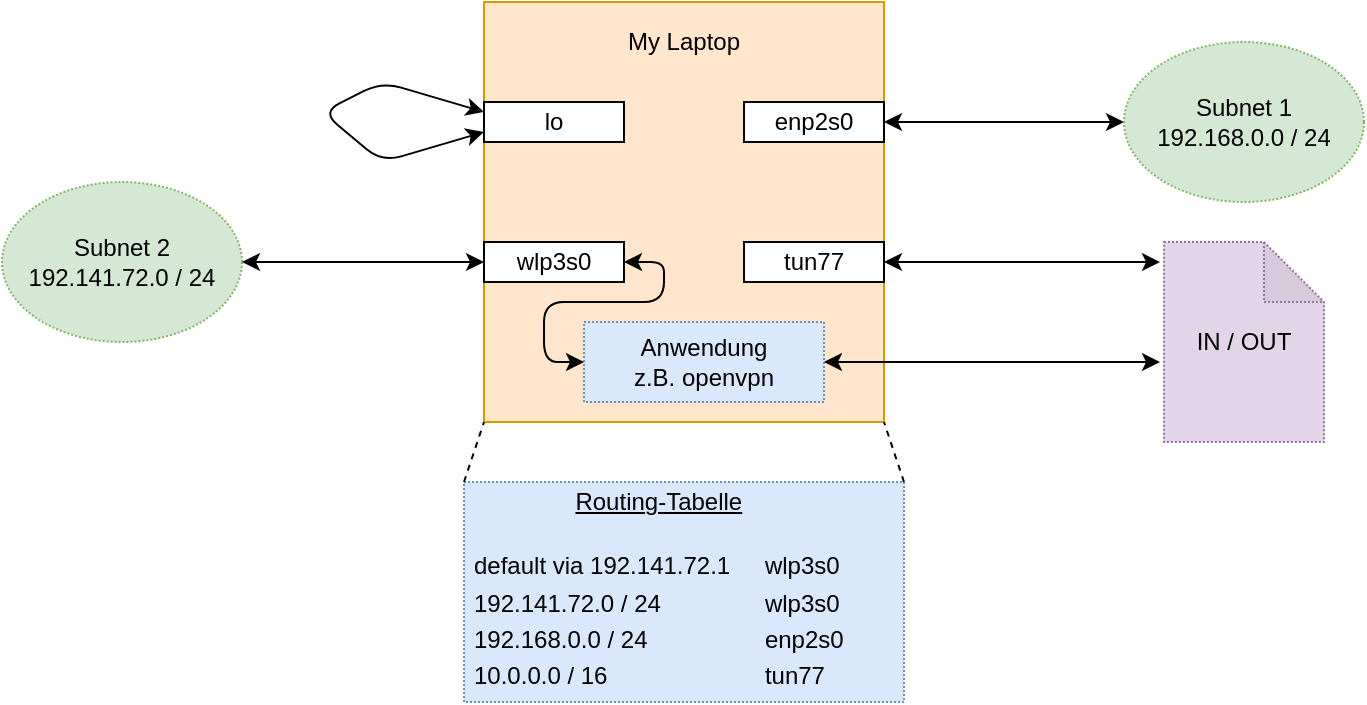 <mxfile version="13.1.3" type="device"><diagram id="mTR3eeZslA38LbpubZwY" name="Page-1"><mxGraphModel dx="1422" dy="719" grid="1" gridSize="10" guides="1" tooltips="1" connect="1" arrows="1" fold="1" page="1" pageScale="1" pageWidth="827" pageHeight="1169" math="0" shadow="0"><root><mxCell id="0"/><mxCell id="1" parent="0"/><mxCell id="c8VMt_4rHZl9TdgviUKY-1" value="" style="rounded=0;whiteSpace=wrap;html=1;fillColor=#ffe6cc;strokeColor=#d79b00;" vertex="1" parent="1"><mxGeometry x="320" y="170" width="200" height="210" as="geometry"/></mxCell><mxCell id="c8VMt_4rHZl9TdgviUKY-2" value="My Laptop" style="text;html=1;strokeColor=none;fillColor=none;align=center;verticalAlign=middle;whiteSpace=wrap;rounded=0;" vertex="1" parent="1"><mxGeometry x="380" y="180" width="80" height="20" as="geometry"/></mxCell><mxCell id="c8VMt_4rHZl9TdgviUKY-3" value="lo" style="rounded=0;whiteSpace=wrap;html=1;" vertex="1" parent="1"><mxGeometry x="320" y="220" width="70" height="20" as="geometry"/></mxCell><mxCell id="c8VMt_4rHZl9TdgviUKY-4" value="enp2s0" style="rounded=0;whiteSpace=wrap;html=1;" vertex="1" parent="1"><mxGeometry x="450" y="220" width="70" height="20" as="geometry"/></mxCell><mxCell id="c8VMt_4rHZl9TdgviUKY-5" value="wlp3s0" style="rounded=0;whiteSpace=wrap;html=1;" vertex="1" parent="1"><mxGeometry x="320" y="290" width="70" height="20" as="geometry"/></mxCell><mxCell id="c8VMt_4rHZl9TdgviUKY-6" value="Subnet 2&lt;br&gt;192.141.72.0 / 24" style="ellipse;whiteSpace=wrap;html=1;dashed=1;dashPattern=1 1;fillColor=#d5e8d4;strokeColor=#82b366;" vertex="1" parent="1"><mxGeometry x="79" y="260" width="120" height="80" as="geometry"/></mxCell><mxCell id="c8VMt_4rHZl9TdgviUKY-8" value="" style="endArrow=classic;startArrow=classic;html=1;entryX=0;entryY=0.5;entryDx=0;entryDy=0;exitX=1;exitY=0.5;exitDx=0;exitDy=0;" edge="1" parent="1" source="c8VMt_4rHZl9TdgviUKY-4" target="c8VMt_4rHZl9TdgviUKY-10"><mxGeometry width="50" height="50" relative="1" as="geometry"><mxPoint x="389" y="290" as="sourcePoint"/><mxPoint x="439" y="240" as="targetPoint"/></mxGeometry></mxCell><mxCell id="c8VMt_4rHZl9TdgviUKY-9" value="" style="endArrow=classic;startArrow=classic;html=1;exitX=1;exitY=0.5;exitDx=0;exitDy=0;entryX=0;entryY=0.5;entryDx=0;entryDy=0;" edge="1" parent="1" source="c8VMt_4rHZl9TdgviUKY-6" target="c8VMt_4rHZl9TdgviUKY-5"><mxGeometry width="50" height="50" relative="1" as="geometry"><mxPoint x="389" y="290" as="sourcePoint"/><mxPoint x="439" y="240" as="targetPoint"/></mxGeometry></mxCell><mxCell id="c8VMt_4rHZl9TdgviUKY-10" value="Subnet 1&lt;br&gt;192.168.0.0 / 24" style="ellipse;whiteSpace=wrap;html=1;dashed=1;dashPattern=1 1;fillColor=#d5e8d4;strokeColor=#82b366;" vertex="1" parent="1"><mxGeometry x="640" y="190" width="120" height="80" as="geometry"/></mxCell><mxCell id="c8VMt_4rHZl9TdgviUKY-11" value="" style="endArrow=classic;startArrow=classic;html=1;entryX=0;entryY=0.25;entryDx=0;entryDy=0;exitX=0;exitY=0.75;exitDx=0;exitDy=0;" edge="1" parent="1" source="c8VMt_4rHZl9TdgviUKY-3" target="c8VMt_4rHZl9TdgviUKY-3"><mxGeometry width="50" height="50" relative="1" as="geometry"><mxPoint x="239" y="290" as="sourcePoint"/><mxPoint x="439" y="240" as="targetPoint"/><Array as="points"><mxPoint x="269" y="250"/><mxPoint x="239" y="225"/><mxPoint x="269" y="210"/></Array></mxGeometry></mxCell><mxCell id="c8VMt_4rHZl9TdgviUKY-12" value="&lt;div style=&quot;text-align: center&quot;&gt;&lt;span&gt;&lt;u&gt;Routing-Tabelle&lt;/u&gt;&lt;/span&gt;&lt;/div&gt;&lt;div&gt;&lt;span&gt;&lt;u&gt;&lt;br&gt;&lt;/u&gt;&lt;/span&gt;&lt;/div&gt;&lt;table&gt;&lt;tbody&gt;&lt;tr&gt;&lt;td&gt;default via 192.141.72.1&amp;nbsp; &amp;nbsp;&amp;nbsp;&lt;br&gt;&lt;/td&gt;&lt;td&gt;wlp3s0&lt;br&gt;&lt;/td&gt;&lt;/tr&gt;&lt;tr&gt;&lt;td&gt;192.141.72.0 / 24&lt;br&gt;&lt;/td&gt;&lt;td&gt;wlp3s0&lt;br&gt;&lt;/td&gt;&lt;/tr&gt;&lt;tr&gt;&lt;td&gt;192.168.0.0 / 24&lt;br&gt;&lt;/td&gt;&lt;td&gt;enp2s0&lt;br&gt;&lt;/td&gt;&lt;/tr&gt;&lt;tr&gt;&lt;td&gt;10.0.0.0 / 16&lt;/td&gt;&lt;td&gt;tun77&lt;/td&gt;&lt;/tr&gt;&lt;/tbody&gt;&lt;/table&gt;" style="rounded=0;whiteSpace=wrap;html=1;dashed=1;dashPattern=1 1;fillColor=#dae8fc;strokeColor=#6c8ebf;align=left;" vertex="1" parent="1"><mxGeometry x="310" y="410" width="220" height="110" as="geometry"/></mxCell><mxCell id="c8VMt_4rHZl9TdgviUKY-13" value="" style="endArrow=none;dashed=1;html=1;exitX=0;exitY=0;exitDx=0;exitDy=0;entryX=0;entryY=1;entryDx=0;entryDy=0;" edge="1" parent="1" source="c8VMt_4rHZl9TdgviUKY-12" target="c8VMt_4rHZl9TdgviUKY-1"><mxGeometry width="50" height="50" relative="1" as="geometry"><mxPoint x="390" y="450" as="sourcePoint"/><mxPoint x="440" y="400" as="targetPoint"/></mxGeometry></mxCell><mxCell id="c8VMt_4rHZl9TdgviUKY-14" value="" style="endArrow=none;dashed=1;html=1;exitX=1;exitY=0;exitDx=0;exitDy=0;entryX=1;entryY=1;entryDx=0;entryDy=0;" edge="1" parent="1" source="c8VMt_4rHZl9TdgviUKY-12" target="c8VMt_4rHZl9TdgviUKY-1"><mxGeometry width="50" height="50" relative="1" as="geometry"><mxPoint x="260.0" y="440" as="sourcePoint"/><mxPoint x="330" y="390" as="targetPoint"/></mxGeometry></mxCell><mxCell id="c8VMt_4rHZl9TdgviUKY-15" value="tun77" style="rounded=0;whiteSpace=wrap;html=1;" vertex="1" parent="1"><mxGeometry x="450" y="290" width="70" height="20" as="geometry"/></mxCell><mxCell id="c8VMt_4rHZl9TdgviUKY-16" value="IN / OUT" style="shape=note;whiteSpace=wrap;html=1;backgroundOutline=1;darkOpacity=0.05;dashed=1;dashPattern=1 1;fillColor=#e1d5e7;strokeColor=#9673a6;" vertex="1" parent="1"><mxGeometry x="660" y="290" width="80" height="100" as="geometry"/></mxCell><mxCell id="c8VMt_4rHZl9TdgviUKY-17" value="" style="endArrow=classic;startArrow=classic;html=1;exitX=1;exitY=0.5;exitDx=0;exitDy=0;" edge="1" parent="1" source="c8VMt_4rHZl9TdgviUKY-15"><mxGeometry width="50" height="50" relative="1" as="geometry"><mxPoint x="390" y="390" as="sourcePoint"/><mxPoint x="658" y="300" as="targetPoint"/></mxGeometry></mxCell><mxCell id="c8VMt_4rHZl9TdgviUKY-18" value="Anwendung&lt;br&gt;z.B. openvpn" style="rounded=0;whiteSpace=wrap;html=1;dashed=1;dashPattern=1 1;fillColor=#dae8fc;strokeColor=#6c8ebf;" vertex="1" parent="1"><mxGeometry x="370" y="330" width="120" height="40" as="geometry"/></mxCell><mxCell id="c8VMt_4rHZl9TdgviUKY-19" value="" style="endArrow=classic;startArrow=classic;html=1;entryX=-0.025;entryY=0.6;entryDx=0;entryDy=0;entryPerimeter=0;exitX=1;exitY=0.5;exitDx=0;exitDy=0;" edge="1" parent="1" source="c8VMt_4rHZl9TdgviUKY-18" target="c8VMt_4rHZl9TdgviUKY-16"><mxGeometry width="50" height="50" relative="1" as="geometry"><mxPoint x="390" y="390" as="sourcePoint"/><mxPoint x="440" y="340" as="targetPoint"/></mxGeometry></mxCell><mxCell id="c8VMt_4rHZl9TdgviUKY-20" value="" style="endArrow=classic;startArrow=classic;html=1;entryX=1;entryY=0.5;entryDx=0;entryDy=0;exitX=0;exitY=0.5;exitDx=0;exitDy=0;exitPerimeter=0;" edge="1" parent="1" source="c8VMt_4rHZl9TdgviUKY-18" target="c8VMt_4rHZl9TdgviUKY-5"><mxGeometry width="50" height="50" relative="1" as="geometry"><mxPoint x="390" y="360" as="sourcePoint"/><mxPoint x="440" y="340" as="targetPoint"/><Array as="points"><mxPoint x="350" y="350"/><mxPoint x="350" y="320"/><mxPoint x="410" y="320"/><mxPoint x="410" y="300"/></Array></mxGeometry></mxCell></root></mxGraphModel></diagram></mxfile>